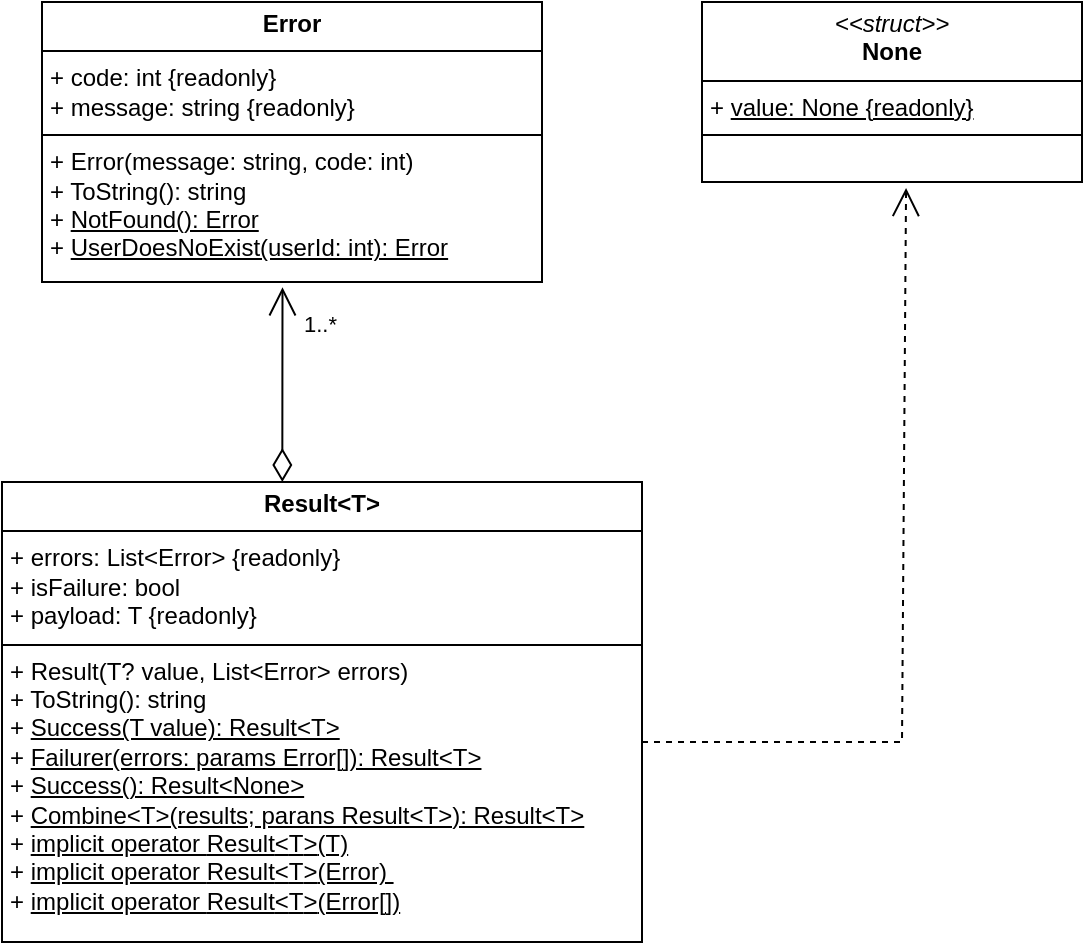 <mxfile version="26.0.16">
  <diagram name="Page-1" id="IzbNTAy4Med-j5P_7PT_">
    <mxGraphModel dx="1034" dy="1154" grid="1" gridSize="10" guides="1" tooltips="1" connect="1" arrows="1" fold="1" page="1" pageScale="1" pageWidth="850" pageHeight="1100" math="0" shadow="0">
      <root>
        <mxCell id="0" />
        <mxCell id="1" parent="0" />
        <mxCell id="UtsctW66E-IZZQnoNbg8-1" value="&lt;p style=&quot;margin:0px;margin-top:4px;text-align:center;&quot;&gt;&lt;b&gt;Error&lt;/b&gt;&lt;/p&gt;&lt;hr size=&quot;1&quot; style=&quot;border-style:solid;&quot;&gt;&lt;p style=&quot;margin:0px;margin-left:4px;&quot;&gt;+ code: int {readonly}&lt;br&gt;+ message: string&amp;nbsp;&lt;span style=&quot;background-color: transparent; color: light-dark(rgb(0, 0, 0), rgb(255, 255, 255));&quot;&gt;{readonly}&lt;/span&gt;&lt;/p&gt;&lt;hr size=&quot;1&quot; style=&quot;border-style:solid;&quot;&gt;&lt;p style=&quot;margin:0px;margin-left:4px;&quot;&gt;+ Error(message: string, code: int)&lt;br&gt;+ ToString(): string&lt;/p&gt;&lt;p style=&quot;margin:0px;margin-left:4px;&quot;&gt;+ &lt;u&gt;NotFound(): Error&lt;/u&gt;&lt;/p&gt;&lt;p style=&quot;margin:0px;margin-left:4px;&quot;&gt;+ &lt;u&gt;UserDoesNoExist(userId: int): Error&lt;/u&gt;&lt;/p&gt;" style="verticalAlign=top;align=left;overflow=fill;html=1;whiteSpace=wrap;" vertex="1" parent="1">
          <mxGeometry x="290" y="390" width="250" height="140" as="geometry" />
        </mxCell>
        <mxCell id="UtsctW66E-IZZQnoNbg8-3" value="&lt;p style=&quot;margin:0px;margin-top:4px;text-align:center;&quot;&gt;&lt;i&gt;&amp;lt;&amp;lt;struct&amp;gt;&amp;gt;&lt;/i&gt;&lt;br&gt;&lt;b&gt;None&lt;/b&gt;&lt;/p&gt;&lt;hr size=&quot;1&quot; style=&quot;border-style:solid;&quot;&gt;&lt;p style=&quot;margin:0px;margin-left:4px;&quot;&gt;+ &lt;u&gt;value: None {readonly}&lt;/u&gt;&lt;br&gt;&lt;/p&gt;&lt;hr size=&quot;1&quot; style=&quot;border-style:solid;&quot;&gt;&lt;p style=&quot;margin:0px;margin-left:4px;&quot;&gt;&lt;br&gt;&lt;/p&gt;" style="verticalAlign=top;align=left;overflow=fill;html=1;whiteSpace=wrap;" vertex="1" parent="1">
          <mxGeometry x="620" y="390" width="190" height="90" as="geometry" />
        </mxCell>
        <mxCell id="UtsctW66E-IZZQnoNbg8-4" value="&lt;p style=&quot;margin:0px;margin-top:4px;text-align:center;&quot;&gt;&lt;b&gt;Result&amp;lt;T&amp;gt;&lt;/b&gt;&lt;/p&gt;&lt;hr size=&quot;1&quot; style=&quot;border-style:solid;&quot;&gt;&lt;p style=&quot;margin:0px;margin-left:4px;&quot;&gt;+ errors: List&amp;lt;Error&amp;gt; {readonly}&lt;/p&gt;&lt;p style=&quot;margin:0px;margin-left:4px;&quot;&gt;+ isFailure: bool&lt;/p&gt;&lt;p style=&quot;margin:0px;margin-left:4px;&quot;&gt;+ payload: T {readonly}&lt;br&gt;&lt;/p&gt;&lt;hr size=&quot;1&quot; style=&quot;border-style:solid;&quot;&gt;&lt;p style=&quot;margin:0px;margin-left:4px;&quot;&gt;+ Result(T? value, List&amp;lt;Error&amp;gt; errors)&lt;br&gt;&lt;/p&gt;&lt;p style=&quot;margin:0px;margin-left:4px;&quot;&gt;+ ToString(): string&lt;/p&gt;&lt;p style=&quot;margin:0px;margin-left:4px;&quot;&gt;+ &lt;u&gt;Success(T value): Result&amp;lt;T&amp;gt;&lt;/u&gt;&lt;/p&gt;&lt;p style=&quot;margin:0px;margin-left:4px;&quot;&gt;+ &lt;u&gt;Failurer(errors: params Error[]): Result&amp;lt;T&amp;gt;&lt;/u&gt;&lt;/p&gt;&lt;p style=&quot;margin:0px;margin-left:4px;&quot;&gt;+ &lt;u&gt;Success(): Result&amp;lt;None&amp;gt;&lt;/u&gt;&lt;/p&gt;&lt;p style=&quot;margin:0px;margin-left:4px;&quot;&gt;+ &lt;u&gt;Combine&amp;lt;T&amp;gt;(results; parans Result&amp;lt;T&amp;gt;): Result&amp;lt;T&amp;gt;&lt;/u&gt;&lt;/p&gt;&lt;p style=&quot;margin:0px;margin-left:4px;&quot;&gt;+ &lt;u&gt;i&lt;span style=&quot;background-color: transparent; color: light-dark(rgb(0, 0, 0), rgb(255, 255, 255));&quot;&gt;mplicit operator &lt;/span&gt;&lt;span style=&quot;background-color: transparent; color: light-dark(rgb(0, 0, 0), rgb(255, 255, 255));&quot; class=&quot;hljs-keyword&quot;&gt;Result&lt;/span&gt;&lt;span style=&quot;background-color: transparent; color: light-dark(rgb(0, 0, 0), rgb(255, 255, 255));&quot; class=&quot;hljs-operator&quot;&gt;&amp;lt;&lt;/span&gt;&lt;span style=&quot;background-color: transparent; color: light-dark(rgb(0, 0, 0), rgb(255, 255, 255));&quot;&gt;T&lt;/span&gt;&lt;span style=&quot;background-color: transparent; color: light-dark(rgb(0, 0, 0), rgb(255, 255, 255));&quot; class=&quot;hljs-operator&quot;&gt;&amp;gt;&lt;/span&gt;&lt;span style=&quot;background-color: transparent; color: light-dark(rgb(0, 0, 0), rgb(255, 255, 255));&quot;&gt;(T)&lt;/span&gt;&lt;/u&gt;&lt;/p&gt;&lt;p style=&quot;margin:0px;margin-left:4px;&quot;&gt;&lt;span class=&quot;hljs-operator&quot;&gt;+&lt;/span&gt; &lt;u&gt;implicit operator &lt;span class=&quot;hljs-keyword&quot;&gt;Result&lt;/span&gt;&lt;span class=&quot;hljs-operator&quot;&gt;&amp;lt;&lt;/span&gt;T&lt;span class=&quot;hljs-operator&quot;&gt;&amp;gt;&lt;/span&gt;(Error)&amp;nbsp;&lt;/u&gt;&lt;br&gt;&lt;span class=&quot;hljs-operator&quot;&gt;+&lt;/span&gt; &lt;u&gt;implicit operator &lt;span class=&quot;hljs-keyword&quot;&gt;Result&lt;/span&gt;&lt;span class=&quot;hljs-operator&quot;&gt;&amp;lt;&lt;/span&gt;T&lt;span class=&quot;hljs-operator&quot;&gt;&amp;gt;&lt;/span&gt;(Error[])&lt;/u&gt;&lt;span style=&quot;background-color: transparent; color: light-dark(rgb(0, 0, 0), rgb(255, 255, 255));&quot;&gt;&lt;/span&gt;&lt;/p&gt;" style="verticalAlign=top;align=left;overflow=fill;html=1;whiteSpace=wrap;" vertex="1" parent="1">
          <mxGeometry x="270" y="630" width="320" height="230" as="geometry" />
        </mxCell>
        <mxCell id="UtsctW66E-IZZQnoNbg8-7" value="" style="endArrow=open;endSize=12;dashed=1;html=1;rounded=0;entryX=0.537;entryY=1.033;entryDx=0;entryDy=0;entryPerimeter=0;" edge="1" parent="1" target="UtsctW66E-IZZQnoNbg8-3">
          <mxGeometry width="160" relative="1" as="geometry">
            <mxPoint x="590" y="760" as="sourcePoint" />
            <mxPoint x="442" y="539" as="targetPoint" />
            <Array as="points">
              <mxPoint x="720" y="760" />
            </Array>
          </mxGeometry>
        </mxCell>
        <mxCell id="UtsctW66E-IZZQnoNbg8-11" value="1..*" style="endArrow=open;html=1;endSize=12;startArrow=diamondThin;startSize=14;startFill=0;edgeStyle=orthogonalEdgeStyle;align=left;verticalAlign=bottom;rounded=0;entryX=0.481;entryY=1.019;entryDx=0;entryDy=0;entryPerimeter=0;exitX=0.438;exitY=0;exitDx=0;exitDy=0;exitPerimeter=0;" edge="1" parent="1" source="UtsctW66E-IZZQnoNbg8-4" target="UtsctW66E-IZZQnoNbg8-1">
          <mxGeometry x="0.466" y="-10" relative="1" as="geometry">
            <mxPoint x="390" y="590" as="sourcePoint" />
            <mxPoint x="510" y="490" as="targetPoint" />
            <mxPoint x="-1" y="1" as="offset" />
          </mxGeometry>
        </mxCell>
      </root>
    </mxGraphModel>
  </diagram>
</mxfile>
